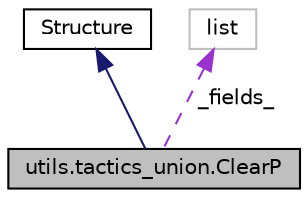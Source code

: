 digraph "utils.tactics_union.ClearP"
{
 // INTERACTIVE_SVG=YES
  edge [fontname="Helvetica",fontsize="10",labelfontname="Helvetica",labelfontsize="10"];
  node [fontname="Helvetica",fontsize="10",shape=record];
  Node1 [label="utils.tactics_union.ClearP",height=0.2,width=0.4,color="black", fillcolor="grey75", style="filled", fontcolor="black"];
  Node2 -> Node1 [dir="back",color="midnightblue",fontsize="10",style="solid",fontname="Helvetica"];
  Node2 [label="Structure",height=0.2,width=0.4,color="black", fillcolor="white", style="filled",URL="$d3/d0e/class_structure.html"];
  Node3 -> Node1 [dir="back",color="darkorchid3",fontsize="10",style="dashed",label=" _fields_" ,fontname="Helvetica"];
  Node3 [label="list",height=0.2,width=0.4,color="grey75", fillcolor="white", style="filled"];
}
